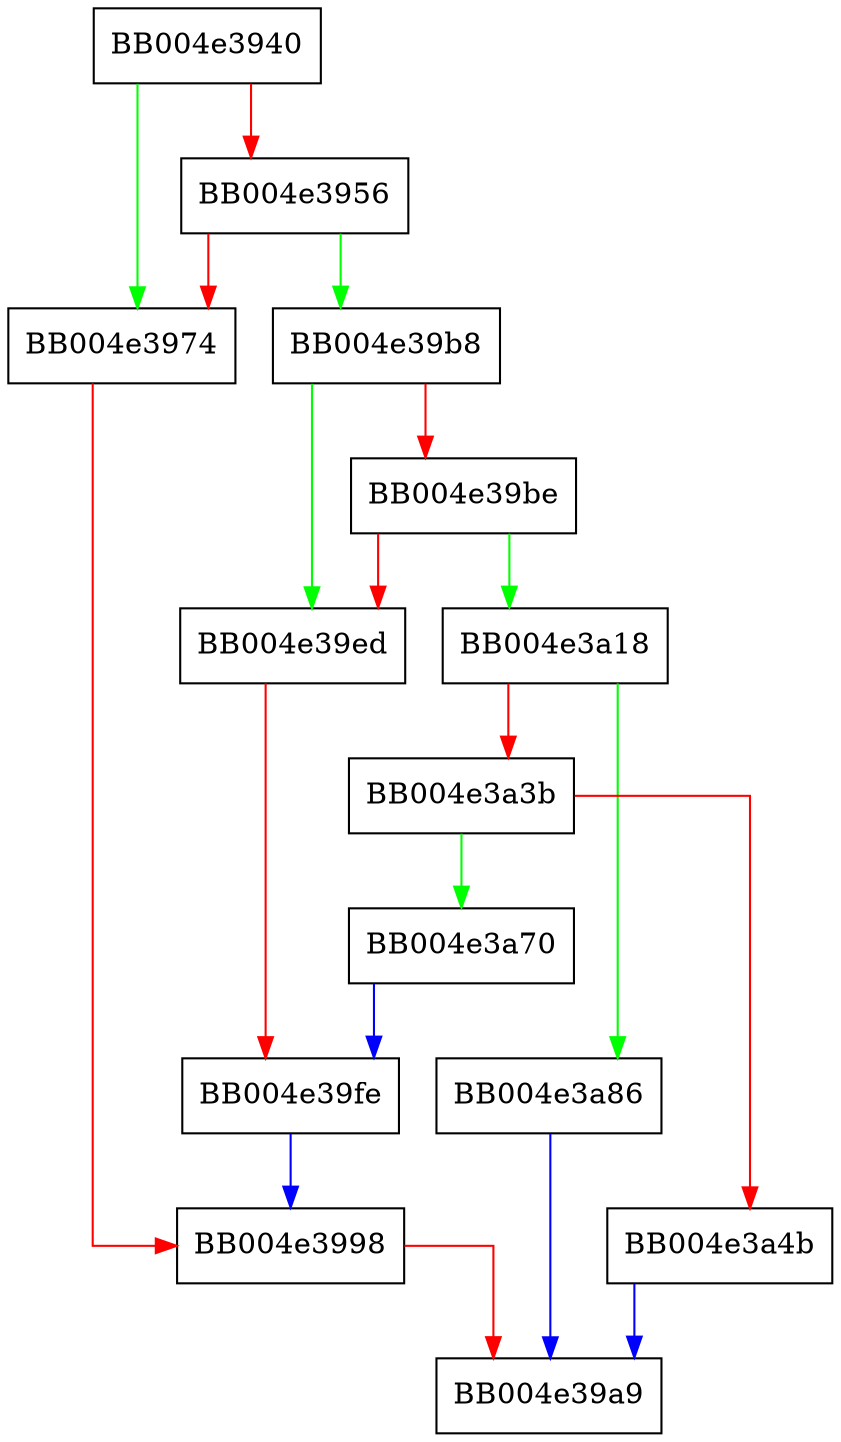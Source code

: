 digraph tls_process_cert_status_body {
  node [shape="box"];
  graph [splines=ortho];
  BB004e3940 -> BB004e3974 [color="green"];
  BB004e3940 -> BB004e3956 [color="red"];
  BB004e3956 -> BB004e39b8 [color="green"];
  BB004e3956 -> BB004e3974 [color="red"];
  BB004e3974 -> BB004e3998 [color="red"];
  BB004e3998 -> BB004e39a9 [color="red"];
  BB004e39b8 -> BB004e39ed [color="green"];
  BB004e39b8 -> BB004e39be [color="red"];
  BB004e39be -> BB004e3a18 [color="green"];
  BB004e39be -> BB004e39ed [color="red"];
  BB004e39ed -> BB004e39fe [color="red"];
  BB004e39fe -> BB004e3998 [color="blue"];
  BB004e3a18 -> BB004e3a86 [color="green"];
  BB004e3a18 -> BB004e3a3b [color="red"];
  BB004e3a3b -> BB004e3a70 [color="green"];
  BB004e3a3b -> BB004e3a4b [color="red"];
  BB004e3a4b -> BB004e39a9 [color="blue"];
  BB004e3a70 -> BB004e39fe [color="blue"];
  BB004e3a86 -> BB004e39a9 [color="blue"];
}